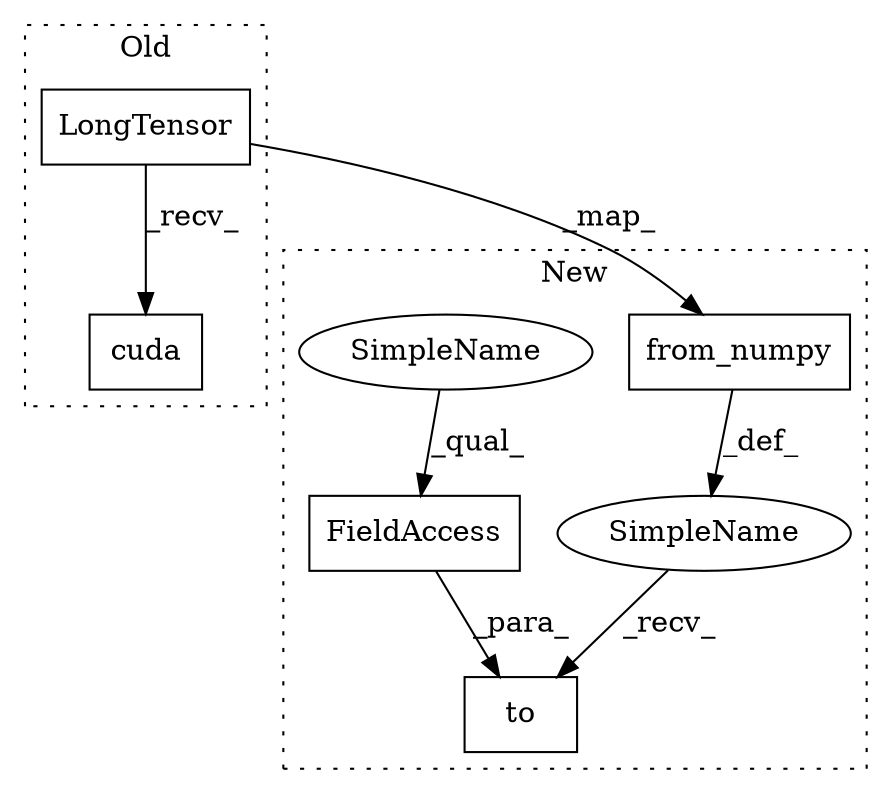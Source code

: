 digraph G {
subgraph cluster0 {
1 [label="LongTensor" a="32" s="1540,1555" l="11,1" shape="box"];
3 [label="cuda" a="32" s="1557" l="6" shape="box"];
label = "Old";
style="dotted";
}
subgraph cluster1 {
2 [label="from_numpy" a="32" s="1645,1660" l="11,1" shape="box"];
4 [label="SimpleName" a="42" s="" l="" shape="ellipse"];
5 [label="to" a="32" s="1662,1683" l="3,1" shape="box"];
6 [label="FieldAccess" a="22" s="1672" l="11" shape="box"];
7 [label="SimpleName" a="42" s="1672" l="5" shape="ellipse"];
label = "New";
style="dotted";
}
1 -> 2 [label="_map_"];
1 -> 3 [label="_recv_"];
2 -> 4 [label="_def_"];
4 -> 5 [label="_recv_"];
6 -> 5 [label="_para_"];
7 -> 6 [label="_qual_"];
}